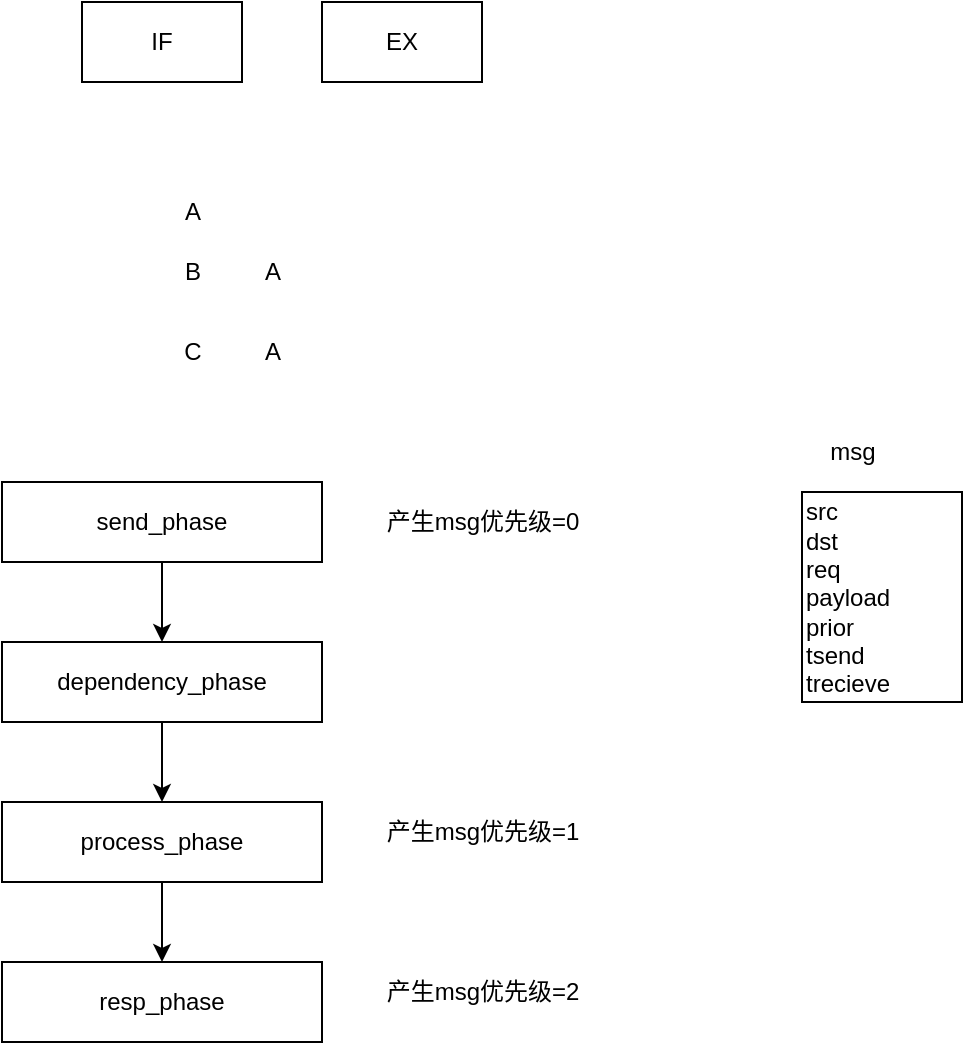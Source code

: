 <mxfile version="21.8.0" type="github">
  <diagram name="第 1 页" id="Y-x704djOk2O1U12Rxj6">
    <mxGraphModel dx="1379" dy="796" grid="1" gridSize="10" guides="1" tooltips="1" connect="1" arrows="1" fold="1" page="1" pageScale="1" pageWidth="827" pageHeight="1169" math="0" shadow="0">
      <root>
        <mxCell id="0" />
        <mxCell id="1" parent="0" />
        <mxCell id="Y-w1w2HIqNdvighr2r8I-1" value="IF" style="rounded=0;whiteSpace=wrap;html=1;" vertex="1" parent="1">
          <mxGeometry x="120" y="280" width="80" height="40" as="geometry" />
        </mxCell>
        <mxCell id="Y-w1w2HIqNdvighr2r8I-2" value="EX" style="rounded=0;whiteSpace=wrap;html=1;" vertex="1" parent="1">
          <mxGeometry x="240" y="280" width="80" height="40" as="geometry" />
        </mxCell>
        <mxCell id="Y-w1w2HIqNdvighr2r8I-3" value="A" style="text;html=1;align=center;verticalAlign=middle;resizable=0;points=[];autosize=1;strokeColor=none;fillColor=none;" vertex="1" parent="1">
          <mxGeometry x="160" y="370" width="30" height="30" as="geometry" />
        </mxCell>
        <mxCell id="Y-w1w2HIqNdvighr2r8I-4" value="A" style="text;html=1;align=center;verticalAlign=middle;resizable=0;points=[];autosize=1;strokeColor=none;fillColor=none;" vertex="1" parent="1">
          <mxGeometry x="200" y="400" width="30" height="30" as="geometry" />
        </mxCell>
        <mxCell id="Y-w1w2HIqNdvighr2r8I-5" value="B" style="text;html=1;align=center;verticalAlign=middle;resizable=0;points=[];autosize=1;strokeColor=none;fillColor=none;" vertex="1" parent="1">
          <mxGeometry x="160" y="400" width="30" height="30" as="geometry" />
        </mxCell>
        <mxCell id="Y-w1w2HIqNdvighr2r8I-6" value="A" style="text;html=1;align=center;verticalAlign=middle;resizable=0;points=[];autosize=1;strokeColor=none;fillColor=none;" vertex="1" parent="1">
          <mxGeometry x="200" y="440" width="30" height="30" as="geometry" />
        </mxCell>
        <mxCell id="Y-w1w2HIqNdvighr2r8I-7" value="C" style="text;html=1;align=center;verticalAlign=middle;resizable=0;points=[];autosize=1;strokeColor=none;fillColor=none;" vertex="1" parent="1">
          <mxGeometry x="160" y="440" width="30" height="30" as="geometry" />
        </mxCell>
        <mxCell id="Y-w1w2HIqNdvighr2r8I-10" value="" style="edgeStyle=orthogonalEdgeStyle;rounded=0;orthogonalLoop=1;jettySize=auto;html=1;" edge="1" parent="1" source="Y-w1w2HIqNdvighr2r8I-8" target="Y-w1w2HIqNdvighr2r8I-9">
          <mxGeometry relative="1" as="geometry" />
        </mxCell>
        <mxCell id="Y-w1w2HIqNdvighr2r8I-8" value="send_phase" style="rounded=0;whiteSpace=wrap;html=1;" vertex="1" parent="1">
          <mxGeometry x="80" y="520" width="160" height="40" as="geometry" />
        </mxCell>
        <mxCell id="Y-w1w2HIqNdvighr2r8I-12" value="" style="edgeStyle=orthogonalEdgeStyle;rounded=0;orthogonalLoop=1;jettySize=auto;html=1;" edge="1" parent="1" source="Y-w1w2HIqNdvighr2r8I-9" target="Y-w1w2HIqNdvighr2r8I-11">
          <mxGeometry relative="1" as="geometry" />
        </mxCell>
        <mxCell id="Y-w1w2HIqNdvighr2r8I-9" value="dependency_phase" style="rounded=0;whiteSpace=wrap;html=1;" vertex="1" parent="1">
          <mxGeometry x="80" y="600" width="160" height="40" as="geometry" />
        </mxCell>
        <mxCell id="Y-w1w2HIqNdvighr2r8I-18" value="" style="edgeStyle=orthogonalEdgeStyle;rounded=0;orthogonalLoop=1;jettySize=auto;html=1;" edge="1" parent="1" source="Y-w1w2HIqNdvighr2r8I-11" target="Y-w1w2HIqNdvighr2r8I-17">
          <mxGeometry relative="1" as="geometry" />
        </mxCell>
        <mxCell id="Y-w1w2HIqNdvighr2r8I-11" value="process_phase" style="rounded=0;whiteSpace=wrap;html=1;" vertex="1" parent="1">
          <mxGeometry x="80" y="680" width="160" height="40" as="geometry" />
        </mxCell>
        <mxCell id="Y-w1w2HIqNdvighr2r8I-13" value="产生msg优先级=0" style="text;html=1;align=center;verticalAlign=middle;resizable=0;points=[];autosize=1;strokeColor=none;fillColor=none;" vertex="1" parent="1">
          <mxGeometry x="260" y="525" width="120" height="30" as="geometry" />
        </mxCell>
        <mxCell id="Y-w1w2HIqNdvighr2r8I-14" value="产生msg优先级=1" style="text;html=1;align=center;verticalAlign=middle;resizable=0;points=[];autosize=1;strokeColor=none;fillColor=none;" vertex="1" parent="1">
          <mxGeometry x="260" y="680" width="120" height="30" as="geometry" />
        </mxCell>
        <mxCell id="Y-w1w2HIqNdvighr2r8I-17" value="resp_phase" style="rounded=0;whiteSpace=wrap;html=1;" vertex="1" parent="1">
          <mxGeometry x="80" y="760" width="160" height="40" as="geometry" />
        </mxCell>
        <mxCell id="Y-w1w2HIqNdvighr2r8I-19" value="产生msg优先级=2" style="text;html=1;align=center;verticalAlign=middle;resizable=0;points=[];autosize=1;strokeColor=none;fillColor=none;" vertex="1" parent="1">
          <mxGeometry x="260" y="760" width="120" height="30" as="geometry" />
        </mxCell>
        <mxCell id="Y-w1w2HIqNdvighr2r8I-20" value="src&lt;br&gt;dst&lt;br&gt;req&lt;br&gt;payload&lt;br&gt;prior&lt;br&gt;tsend&lt;br&gt;trecieve" style="rounded=0;whiteSpace=wrap;html=1;align=left;" vertex="1" parent="1">
          <mxGeometry x="480" y="525" width="80" height="105" as="geometry" />
        </mxCell>
        <mxCell id="Y-w1w2HIqNdvighr2r8I-21" value="msg" style="text;html=1;align=center;verticalAlign=middle;resizable=0;points=[];autosize=1;strokeColor=none;fillColor=none;" vertex="1" parent="1">
          <mxGeometry x="480" y="490" width="50" height="30" as="geometry" />
        </mxCell>
      </root>
    </mxGraphModel>
  </diagram>
</mxfile>
